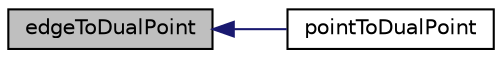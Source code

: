 digraph "edgeToDualPoint"
{
  bgcolor="transparent";
  edge [fontname="Helvetica",fontsize="10",labelfontname="Helvetica",labelfontsize="10"];
  node [fontname="Helvetica",fontsize="10",shape=record];
  rankdir="LR";
  Node19 [label="edgeToDualPoint",height=0.2,width=0.4,color="black", fillcolor="grey75", style="filled", fontcolor="black"];
  Node19 -> Node20 [dir="back",color="midnightblue",fontsize="10",style="solid",fontname="Helvetica"];
  Node20 [label="pointToDualPoint",height=0.2,width=0.4,color="black",URL="$a32713.html#a09818318a7d04e12e818676cb31fae03",tooltip="From point to dual point (or -1 if not feature point). "];
}
